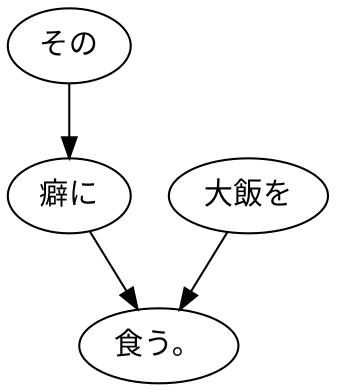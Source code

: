 digraph graph74 {
	node0 [label="その"];
	node1 [label="癖に"];
	node2 [label="大飯を"];
	node3 [label="食う。"];
	node0 -> node1;
	node1 -> node3;
	node2 -> node3;
}
